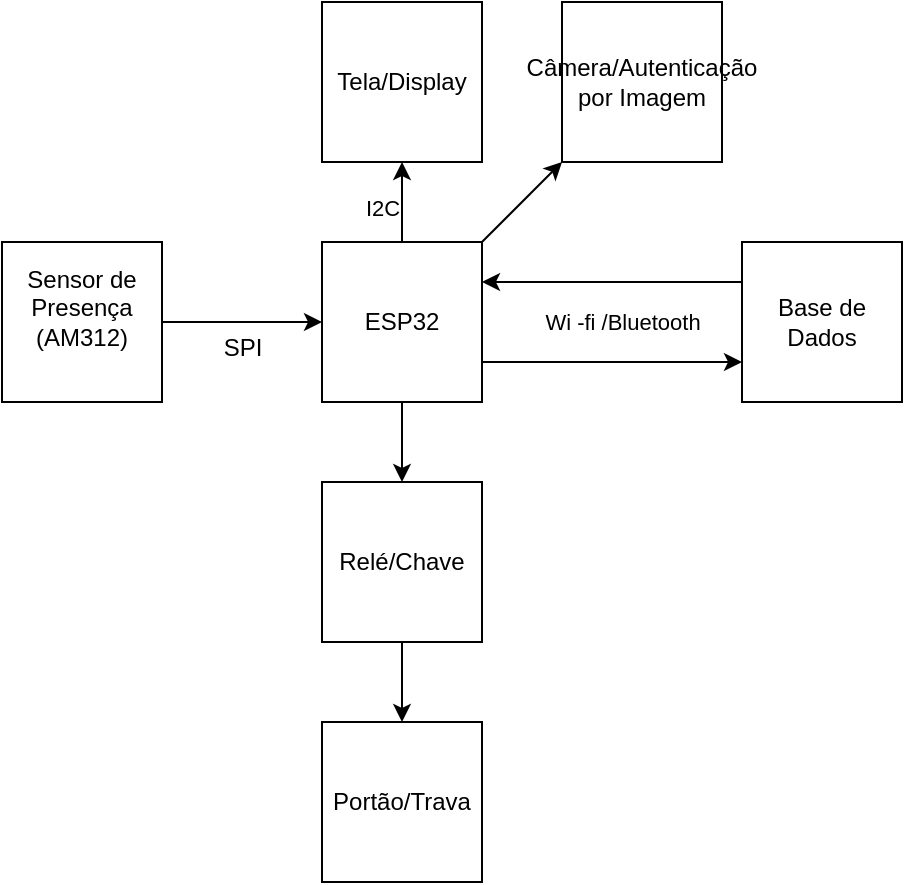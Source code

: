 <mxfile version="24.2.1" type="github">
  <diagram name="Página-1" id="UUgHAN6CEkDBom1A3qvH">
    <mxGraphModel dx="822" dy="482" grid="1" gridSize="10" guides="1" tooltips="1" connect="1" arrows="1" fold="1" page="1" pageScale="1" pageWidth="827" pageHeight="1169" math="0" shadow="0">
      <root>
        <mxCell id="0" />
        <mxCell id="1" parent="0" />
        <mxCell id="y4ywzZxdvwQCOYZI5h31-4" value="" style="edgeStyle=orthogonalEdgeStyle;rounded=0;orthogonalLoop=1;jettySize=auto;html=1;" edge="1" parent="1" source="y4ywzZxdvwQCOYZI5h31-1" target="y4ywzZxdvwQCOYZI5h31-3">
          <mxGeometry relative="1" as="geometry" />
        </mxCell>
        <mxCell id="y4ywzZxdvwQCOYZI5h31-1" value="&lt;div&gt;Sensor de Presença&lt;/div&gt;&lt;div&gt;(AM312)&lt;/div&gt;&lt;div&gt;&lt;br&gt;&lt;/div&gt;" style="whiteSpace=wrap;html=1;aspect=fixed;" vertex="1" parent="1">
          <mxGeometry x="80" y="200" width="80" height="80" as="geometry" />
        </mxCell>
        <mxCell id="y4ywzZxdvwQCOYZI5h31-15" value="" style="edgeStyle=orthogonalEdgeStyle;rounded=0;orthogonalLoop=1;jettySize=auto;html=1;" edge="1" parent="1" source="y4ywzZxdvwQCOYZI5h31-3" target="y4ywzZxdvwQCOYZI5h31-13">
          <mxGeometry relative="1" as="geometry" />
        </mxCell>
        <mxCell id="y4ywzZxdvwQCOYZI5h31-19" value="" style="edgeStyle=orthogonalEdgeStyle;rounded=0;orthogonalLoop=1;jettySize=auto;html=1;" edge="1" parent="1" source="y4ywzZxdvwQCOYZI5h31-3" target="y4ywzZxdvwQCOYZI5h31-17">
          <mxGeometry relative="1" as="geometry" />
        </mxCell>
        <mxCell id="y4ywzZxdvwQCOYZI5h31-24" value="&lt;div&gt;I2C&lt;/div&gt;&lt;div&gt;&lt;br&gt;&lt;/div&gt;" style="edgeLabel;html=1;align=center;verticalAlign=middle;resizable=0;points=[];" vertex="1" connectable="0" parent="y4ywzZxdvwQCOYZI5h31-19">
          <mxGeometry x="-0.067" y="-3" relative="1" as="geometry">
            <mxPoint x="-13" y="8" as="offset" />
          </mxGeometry>
        </mxCell>
        <mxCell id="y4ywzZxdvwQCOYZI5h31-22" value="" style="edgeStyle=orthogonalEdgeStyle;rounded=0;orthogonalLoop=1;jettySize=auto;html=1;" edge="1" parent="1" source="y4ywzZxdvwQCOYZI5h31-3" target="y4ywzZxdvwQCOYZI5h31-5">
          <mxGeometry relative="1" as="geometry">
            <Array as="points">
              <mxPoint x="390" y="260" />
              <mxPoint x="390" y="260" />
            </Array>
          </mxGeometry>
        </mxCell>
        <mxCell id="y4ywzZxdvwQCOYZI5h31-3" value="ESP32" style="whiteSpace=wrap;html=1;aspect=fixed;" vertex="1" parent="1">
          <mxGeometry x="240" y="200" width="80" height="80" as="geometry" />
        </mxCell>
        <mxCell id="y4ywzZxdvwQCOYZI5h31-21" value="" style="edgeStyle=orthogonalEdgeStyle;rounded=0;orthogonalLoop=1;jettySize=auto;html=1;" edge="1" parent="1" source="y4ywzZxdvwQCOYZI5h31-5" target="y4ywzZxdvwQCOYZI5h31-3">
          <mxGeometry relative="1" as="geometry">
            <Array as="points">
              <mxPoint x="350" y="220" />
              <mxPoint x="350" y="220" />
            </Array>
          </mxGeometry>
        </mxCell>
        <mxCell id="y4ywzZxdvwQCOYZI5h31-23" value="&lt;div&gt;Wi -fi /Bluetooth&lt;br&gt;&lt;/div&gt;" style="edgeLabel;html=1;align=center;verticalAlign=middle;resizable=0;points=[];" vertex="1" connectable="0" parent="y4ywzZxdvwQCOYZI5h31-21">
          <mxGeometry x="-0.251" y="1" relative="1" as="geometry">
            <mxPoint x="-12" y="19" as="offset" />
          </mxGeometry>
        </mxCell>
        <mxCell id="y4ywzZxdvwQCOYZI5h31-5" value="&lt;div&gt;Base de Dados&lt;br&gt;&lt;/div&gt;" style="whiteSpace=wrap;html=1;aspect=fixed;" vertex="1" parent="1">
          <mxGeometry x="450" y="200" width="80" height="80" as="geometry" />
        </mxCell>
        <mxCell id="y4ywzZxdvwQCOYZI5h31-7" value="Portão/Trava" style="whiteSpace=wrap;html=1;aspect=fixed;" vertex="1" parent="1">
          <mxGeometry x="240" y="440" width="80" height="80" as="geometry" />
        </mxCell>
        <mxCell id="y4ywzZxdvwQCOYZI5h31-14" value="" style="edgeStyle=orthogonalEdgeStyle;rounded=0;orthogonalLoop=1;jettySize=auto;html=1;" edge="1" parent="1" source="y4ywzZxdvwQCOYZI5h31-13" target="y4ywzZxdvwQCOYZI5h31-7">
          <mxGeometry relative="1" as="geometry" />
        </mxCell>
        <mxCell id="y4ywzZxdvwQCOYZI5h31-13" value="Relé/Chave" style="whiteSpace=wrap;html=1;aspect=fixed;" vertex="1" parent="1">
          <mxGeometry x="240" y="320" width="80" height="80" as="geometry" />
        </mxCell>
        <mxCell id="y4ywzZxdvwQCOYZI5h31-16" value="&lt;div&gt;Câmera/Autenticação&lt;/div&gt;&lt;div&gt;por Imagem&lt;/div&gt;" style="whiteSpace=wrap;html=1;aspect=fixed;" vertex="1" parent="1">
          <mxGeometry x="360" y="80" width="80" height="80" as="geometry" />
        </mxCell>
        <mxCell id="y4ywzZxdvwQCOYZI5h31-17" value="&lt;div&gt;Tela/Display&lt;/div&gt;" style="whiteSpace=wrap;html=1;aspect=fixed;" vertex="1" parent="1">
          <mxGeometry x="240" y="80" width="80" height="80" as="geometry" />
        </mxCell>
        <mxCell id="y4ywzZxdvwQCOYZI5h31-18" value="" style="endArrow=classic;html=1;rounded=0;entryX=0;entryY=1;entryDx=0;entryDy=0;" edge="1" parent="1" target="y4ywzZxdvwQCOYZI5h31-16">
          <mxGeometry width="50" height="50" relative="1" as="geometry">
            <mxPoint x="320" y="200" as="sourcePoint" />
            <mxPoint x="370" y="150" as="targetPoint" />
          </mxGeometry>
        </mxCell>
        <mxCell id="y4ywzZxdvwQCOYZI5h31-25" value="SPI" style="text;html=1;align=center;verticalAlign=middle;resizable=0;points=[];autosize=1;strokeColor=none;fillColor=none;" vertex="1" parent="1">
          <mxGeometry x="180" y="238" width="40" height="30" as="geometry" />
        </mxCell>
      </root>
    </mxGraphModel>
  </diagram>
</mxfile>
